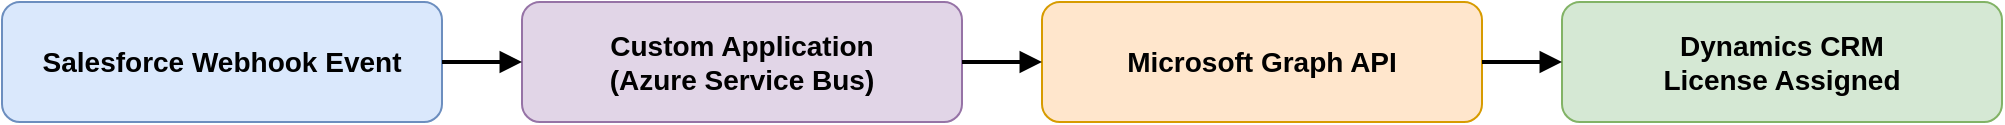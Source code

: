 <mxfile>
  <diagram id="DataFlow" name="Data Flow">
    <mxGraphModel dx="1221" dy="794" grid="1" gridSize="10" guides="1" tooltips="1" connect="1" arrows="1" fold="1" page="1" pageScale="1" pageWidth="1169" pageHeight="827" math="0" shadow="0">
      <root>
        <mxCell id="0"/>
        <mxCell id="1" parent="0"/>
        <mxCell id="2" value="Salesforce Webhook Event" style="rounded=1;whiteSpace=wrap;html=1;fillColor=#dae8fc;strokeColor=#6c8ebf;fontSize=14;fontStyle=1;" vertex="1" parent="1">
          <mxGeometry x="80" y="160" width="220" height="60" as="geometry"/>
        </mxCell>
        <mxCell id="3" value="Custom Application&#xa;(Azure Service Bus)" style="rounded=1;whiteSpace=wrap;html=1;fillColor=#e1d5e7;strokeColor=#9673a6;fontSize=14;fontStyle=1;" vertex="1" parent="1">
          <mxGeometry x="340" y="160" width="220" height="60" as="geometry"/>
        </mxCell>
        <mxCell id="4" value="Microsoft Graph API" style="rounded=1;whiteSpace=wrap;html=1;fillColor=#ffe6cc;strokeColor=#d79b00;fontSize=14;fontStyle=1;" vertex="1" parent="1">
          <mxGeometry x="600" y="160" width="220" height="60" as="geometry"/>
        </mxCell>
        <mxCell id="5" value="Dynamics CRM&#xa;License Assigned" style="rounded=1;whiteSpace=wrap;html=1;fillColor=#d5e8d4;strokeColor=#82b366;fontSize=14;fontStyle=1;" vertex="1" parent="1">
          <mxGeometry x="860" y="160" width="220" height="60" as="geometry"/>
        </mxCell>
        <mxCell id="6" style="endArrow=block;html=1;strokeWidth=2" edge="1" parent="1" source="2" target="3">
          <mxGeometry relative="1" as="geometry"/>
        </mxCell>
        <mxCell id="7" style="endArrow=block;html=1;strokeWidth=2" edge="1" parent="1" source="3" target="4">
          <mxGeometry relative="1" as="geometry"/>
        </mxCell>
        <mxCell id="8" style="endArrow=block;html=1;strokeWidth=2" edge="1" parent="1" source="4" target="5">
          <mxGeometry relative="1" as="geometry"/>
        </mxCell>
      </root>
    </mxGraphModel>
  </diagram>
</mxfile>